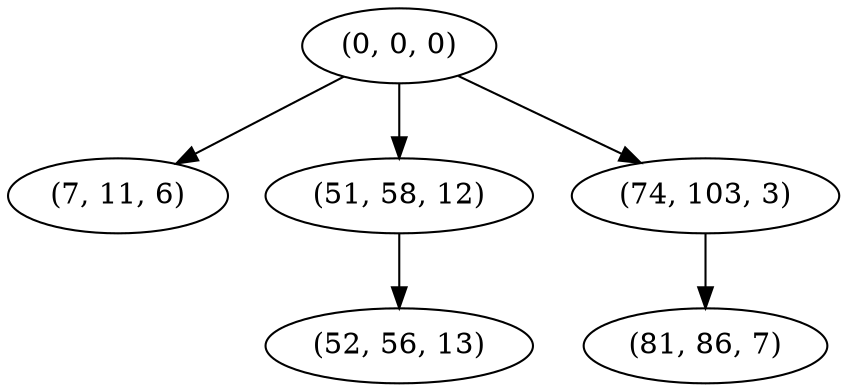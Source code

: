 digraph tree {
    "(0, 0, 0)";
    "(7, 11, 6)";
    "(51, 58, 12)";
    "(52, 56, 13)";
    "(74, 103, 3)";
    "(81, 86, 7)";
    "(0, 0, 0)" -> "(7, 11, 6)";
    "(0, 0, 0)" -> "(51, 58, 12)";
    "(0, 0, 0)" -> "(74, 103, 3)";
    "(51, 58, 12)" -> "(52, 56, 13)";
    "(74, 103, 3)" -> "(81, 86, 7)";
}
